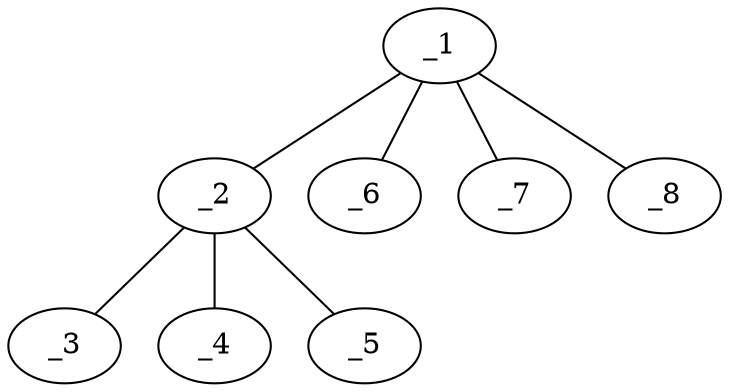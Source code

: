 graph molid666477 {
	_1	 [charge=0,
		chem=6,
		symbol="P  ",
		x="2.866",
		y="-0.25"];
	_2	 [charge=0,
		chem=6,
		symbol="P  ",
		x="3.7321",
		y="0.25"];
	_1 -- _2	 [valence=1];
	_6	 [charge=0,
		chem=5,
		symbol="S  ",
		x=2,
		y="-0.75"];
	_1 -- _6	 [valence=2];
	_7	 [charge=0,
		chem=1,
		symbol="C  ",
		x="3.366",
		y="-1.116"];
	_1 -- _7	 [valence=1];
	_8	 [charge=0,
		chem=1,
		symbol="C  ",
		x="2.366",
		y="0.616"];
	_1 -- _8	 [valence=1];
	_3	 [charge=0,
		chem=1,
		symbol="C  ",
		x="4.5981",
		y="0.75"];
	_2 -- _3	 [valence=1];
	_4	 [charge=0,
		chem=5,
		symbol="S  ",
		x="3.2321",
		y="1.116"];
	_2 -- _4	 [valence=2];
	_5	 [charge=0,
		chem=1,
		symbol="C  ",
		x="4.2321",
		y="-0.616"];
	_2 -- _5	 [valence=1];
}
